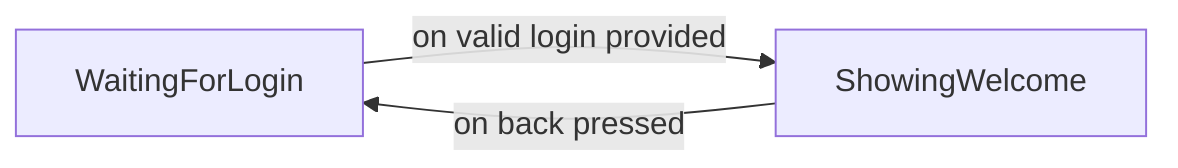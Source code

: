 graph LR
    WaitingForLogin -->|on valid login provided| ShowingWelcome
    ShowingWelcome -->|on back pressed| WaitingForLogin